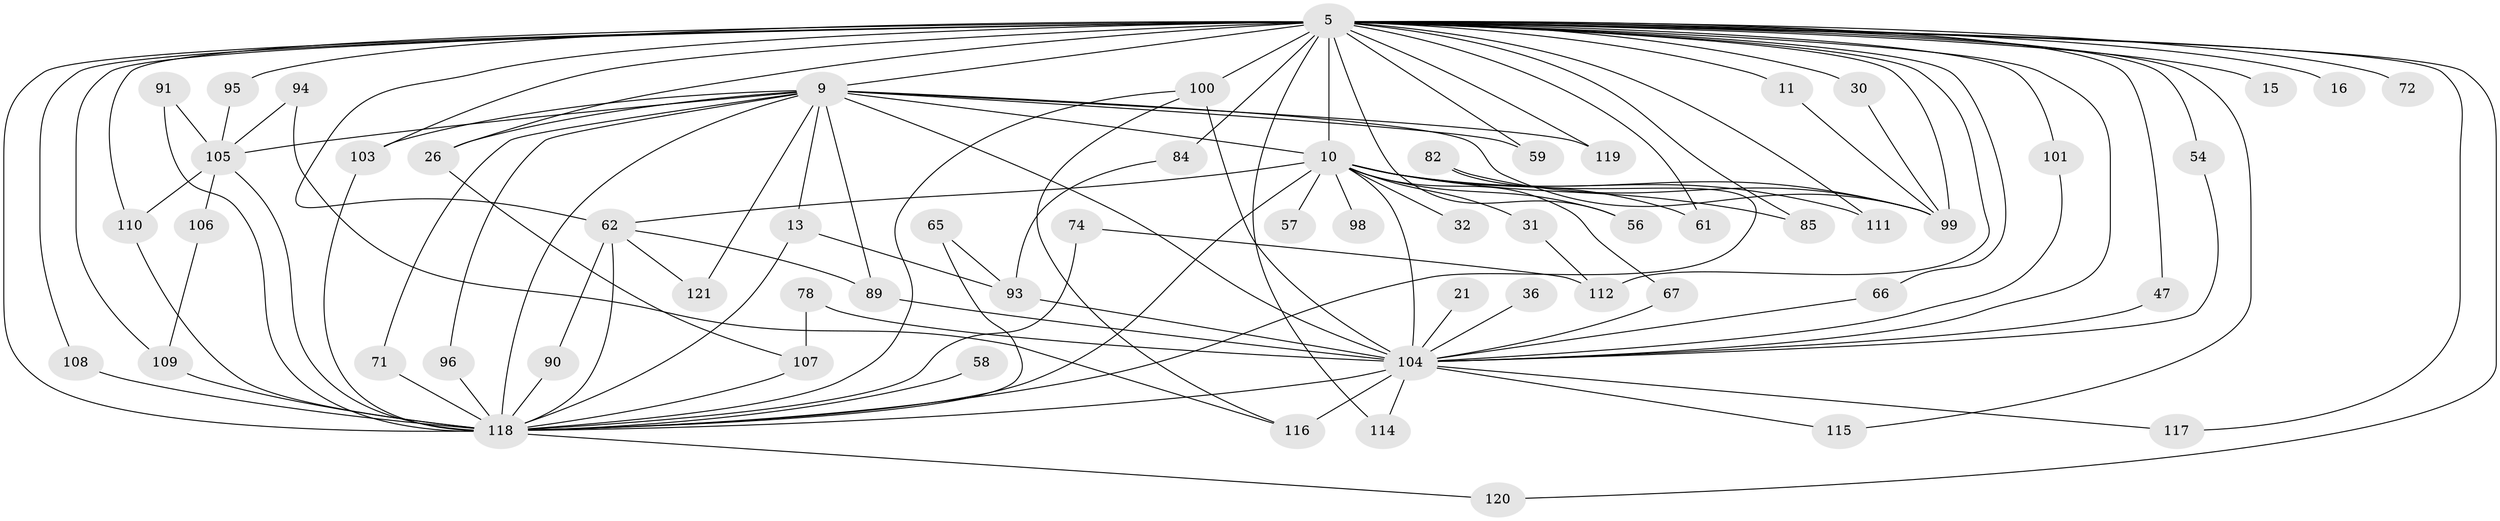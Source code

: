 // original degree distribution, {21: 0.024793388429752067, 18: 0.008264462809917356, 41: 0.008264462809917356, 19: 0.008264462809917356, 29: 0.008264462809917356, 14: 0.008264462809917356, 20: 0.008264462809917356, 22: 0.008264462809917356, 3: 0.18181818181818182, 4: 0.09090909090909091, 6: 0.024793388429752067, 2: 0.5619834710743802, 7: 0.008264462809917356, 5: 0.03305785123966942, 8: 0.008264462809917356, 9: 0.008264462809917356}
// Generated by graph-tools (version 1.1) at 2025/45/03/09/25 04:45:41]
// undirected, 60 vertices, 116 edges
graph export_dot {
graph [start="1"]
  node [color=gray90,style=filled];
  5 [super="+3"];
  9 [super="+1"];
  10 [super="+6"];
  11;
  13;
  15;
  16;
  21;
  26;
  30;
  31;
  32;
  36;
  47;
  54;
  56;
  57;
  58;
  59;
  61;
  62 [super="+14+27"];
  65;
  66;
  67;
  71;
  72;
  74;
  78;
  82;
  84;
  85;
  89 [super="+81"];
  90 [super="+83"];
  91;
  93 [super="+37"];
  94;
  95;
  96;
  98 [super="+69"];
  99 [super="+53+20+35"];
  100 [super="+64+44+75"];
  101;
  103 [super="+68"];
  104 [super="+33+92+97+8"];
  105 [super="+46+42+102+70"];
  106;
  107 [super="+51"];
  108 [super="+22"];
  109 [super="+77+38+43"];
  110 [super="+79"];
  111;
  112 [super="+28"];
  114;
  115;
  116 [super="+87"];
  117;
  118 [super="+80+113+88"];
  119;
  120;
  121;
  5 -- 9 [weight=4];
  5 -- 10 [weight=4];
  5 -- 11 [weight=2];
  5 -- 15 [weight=2];
  5 -- 16 [weight=2];
  5 -- 26;
  5 -- 30;
  5 -- 56;
  5 -- 59;
  5 -- 66;
  5 -- 72 [weight=2];
  5 -- 84;
  5 -- 101;
  5 -- 115;
  5 -- 47;
  5 -- 54;
  5 -- 61;
  5 -- 62 [weight=2];
  5 -- 85;
  5 -- 95;
  5 -- 100 [weight=6];
  5 -- 103 [weight=2];
  5 -- 111;
  5 -- 112 [weight=3];
  5 -- 114;
  5 -- 117;
  5 -- 119;
  5 -- 120;
  5 -- 99;
  5 -- 118 [weight=10];
  5 -- 109 [weight=2];
  5 -- 110;
  5 -- 108;
  5 -- 104 [weight=5];
  9 -- 10 [weight=4];
  9 -- 13;
  9 -- 26;
  9 -- 59;
  9 -- 96;
  9 -- 119;
  9 -- 121;
  9 -- 71;
  9 -- 99 [weight=4];
  9 -- 104 [weight=5];
  9 -- 105 [weight=5];
  9 -- 118 [weight=9];
  9 -- 89;
  9 -- 103;
  10 -- 31;
  10 -- 32 [weight=2];
  10 -- 56;
  10 -- 57 [weight=2];
  10 -- 61;
  10 -- 85;
  10 -- 98 [weight=3];
  10 -- 111;
  10 -- 67;
  10 -- 62;
  10 -- 118 [weight=6];
  10 -- 99;
  10 -- 104 [weight=4];
  11 -- 99;
  13 -- 93;
  13 -- 118;
  21 -- 104 [weight=2];
  26 -- 107;
  30 -- 99;
  31 -- 112;
  36 -- 104 [weight=2];
  47 -- 104;
  54 -- 104;
  58 -- 118;
  62 -- 121;
  62 -- 118;
  62 -- 90;
  62 -- 89;
  65 -- 93;
  65 -- 118;
  66 -- 104;
  67 -- 104;
  71 -- 118;
  74 -- 112;
  74 -- 118;
  78 -- 107;
  78 -- 104;
  82 -- 99;
  82 -- 118;
  84 -- 93;
  89 -- 104;
  90 -- 118 [weight=2];
  91 -- 105;
  91 -- 118;
  93 -- 104 [weight=2];
  94 -- 116;
  94 -- 105;
  95 -- 105;
  96 -- 118;
  100 -- 118 [weight=2];
  100 -- 116;
  100 -- 104;
  101 -- 104;
  103 -- 118;
  104 -- 118 [weight=10];
  104 -- 114;
  104 -- 115;
  104 -- 116 [weight=2];
  104 -- 117;
  105 -- 106;
  105 -- 118 [weight=3];
  105 -- 110;
  106 -- 109;
  107 -- 118 [weight=2];
  108 -- 118;
  109 -- 118 [weight=3];
  110 -- 118;
  118 -- 120;
}
